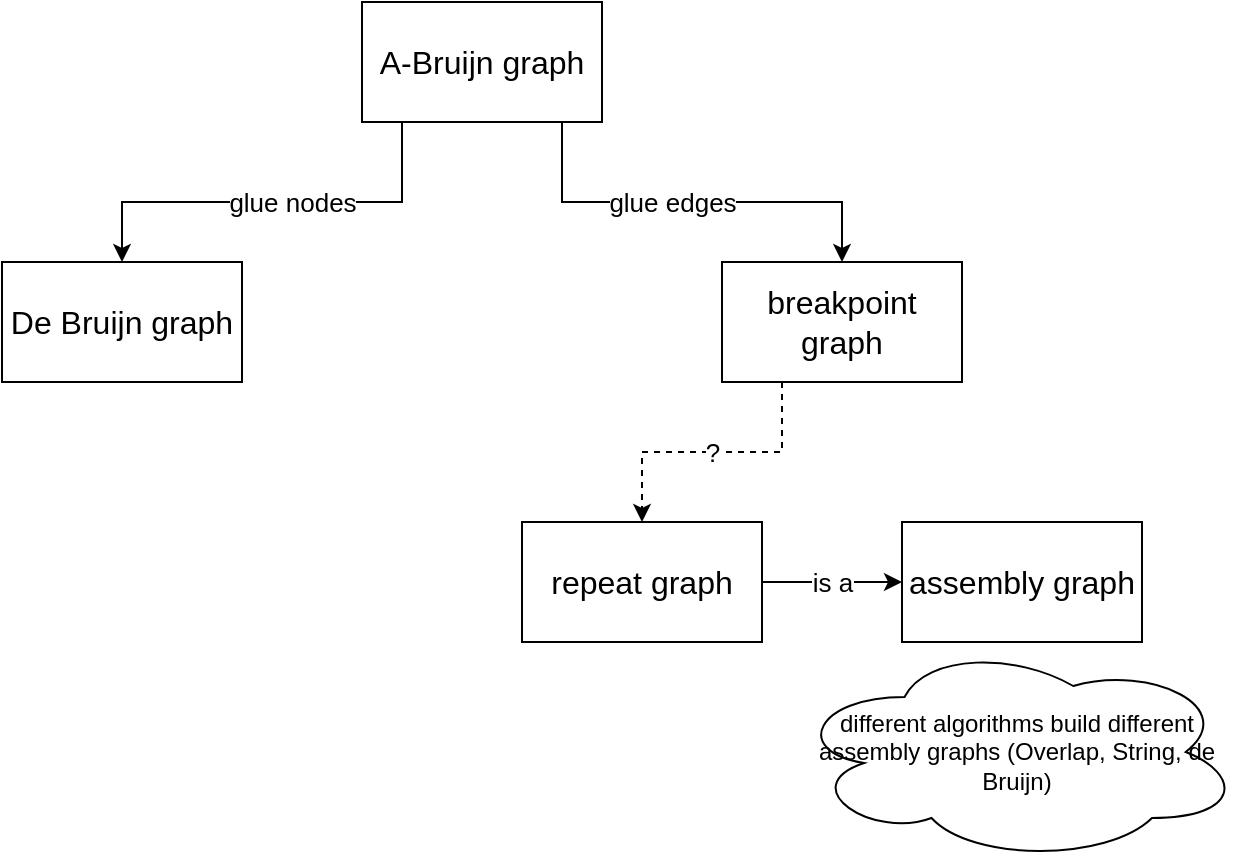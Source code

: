 <mxfile version="14.8.0" type="device"><diagram id="GyAbZtwFDUfDfWlll3C_" name="Page-1"><mxGraphModel dx="1422" dy="753" grid="1" gridSize="10" guides="1" tooltips="1" connect="1" arrows="1" fold="1" page="1" pageScale="1" pageWidth="850" pageHeight="1100" math="0" shadow="0"><root><mxCell id="0"/><mxCell id="1" parent="0"/><mxCell id="mz-J0okfJzOldrwjUDwu-4" value="glue nodes" style="edgeStyle=orthogonalEdgeStyle;rounded=0;orthogonalLoop=1;jettySize=auto;html=1;exitX=0;exitY=1;exitDx=0;exitDy=0;fontSize=13;" parent="1" source="mz-J0okfJzOldrwjUDwu-1" target="mz-J0okfJzOldrwjUDwu-2" edge="1"><mxGeometry relative="1" as="geometry"><Array as="points"><mxPoint x="360" y="210"/><mxPoint x="360" y="250"/><mxPoint x="220" y="250"/></Array></mxGeometry></mxCell><mxCell id="mz-J0okfJzOldrwjUDwu-5" value="glue edges" style="edgeStyle=orthogonalEdgeStyle;rounded=0;orthogonalLoop=1;jettySize=auto;html=1;exitX=1;exitY=1;exitDx=0;exitDy=0;fontSize=13;" parent="1" source="mz-J0okfJzOldrwjUDwu-1" target="mz-J0okfJzOldrwjUDwu-3" edge="1"><mxGeometry relative="1" as="geometry"><Array as="points"><mxPoint x="440" y="210"/><mxPoint x="440" y="250"/><mxPoint x="580" y="250"/></Array></mxGeometry></mxCell><mxCell id="mz-J0okfJzOldrwjUDwu-1" value="A-Bruijn graph" style="rounded=0;whiteSpace=wrap;html=1;fontSize=16;" parent="1" vertex="1"><mxGeometry x="340" y="150" width="120" height="60" as="geometry"/></mxCell><mxCell id="mz-J0okfJzOldrwjUDwu-2" value="De Bruijn graph" style="rounded=0;whiteSpace=wrap;html=1;fontSize=16;" parent="1" vertex="1"><mxGeometry x="160" y="280" width="120" height="60" as="geometry"/></mxCell><mxCell id="mz-J0okfJzOldrwjUDwu-9" style="edgeStyle=orthogonalEdgeStyle;rounded=0;orthogonalLoop=1;jettySize=auto;html=1;exitX=0.25;exitY=1;exitDx=0;exitDy=0;entryX=0.75;entryY=0;entryDx=0;entryDy=0;jumpStyle=gap;strokeColor=none;fontSize=13;" parent="1" source="mz-J0okfJzOldrwjUDwu-3" target="mz-J0okfJzOldrwjUDwu-7" edge="1"><mxGeometry relative="1" as="geometry"/></mxCell><mxCell id="mz-J0okfJzOldrwjUDwu-10" value="?" style="edgeStyle=orthogonalEdgeStyle;rounded=0;jumpStyle=gap;orthogonalLoop=1;jettySize=auto;html=1;exitX=0.25;exitY=1;exitDx=0;exitDy=0;dashed=1;fontSize=13;" parent="1" source="mz-J0okfJzOldrwjUDwu-3" target="mz-J0okfJzOldrwjUDwu-6" edge="1"><mxGeometry relative="1" as="geometry"/></mxCell><mxCell id="mz-J0okfJzOldrwjUDwu-3" value="breakpoint graph" style="rounded=0;whiteSpace=wrap;html=1;fontSize=16;" parent="1" vertex="1"><mxGeometry x="520" y="280" width="120" height="60" as="geometry"/></mxCell><mxCell id="mz-J0okfJzOldrwjUDwu-8" value="is a" style="edgeStyle=orthogonalEdgeStyle;rounded=0;orthogonalLoop=1;jettySize=auto;html=1;exitX=1;exitY=0.5;exitDx=0;exitDy=0;fontSize=13;" parent="1" source="mz-J0okfJzOldrwjUDwu-6" target="mz-J0okfJzOldrwjUDwu-7" edge="1"><mxGeometry relative="1" as="geometry"/></mxCell><mxCell id="mz-J0okfJzOldrwjUDwu-6" value="repeat graph" style="rounded=0;whiteSpace=wrap;html=1;fontSize=16;" parent="1" vertex="1"><mxGeometry x="420" y="410" width="120" height="60" as="geometry"/></mxCell><mxCell id="mz-J0okfJzOldrwjUDwu-7" value="assembly graph" style="rounded=0;whiteSpace=wrap;html=1;fontSize=16;" parent="1" vertex="1"><mxGeometry x="610" y="410" width="120" height="60" as="geometry"/></mxCell><mxCell id="2svGguGc38UJe6Pu4cD3-1" value="different algorithms build different assembly graphs (Overlap, String, de Bruijn)" style="ellipse;shape=cloud;whiteSpace=wrap;html=1;" vertex="1" parent="1"><mxGeometry x="555" y="470" width="225" height="110" as="geometry"/></mxCell></root></mxGraphModel></diagram></mxfile>